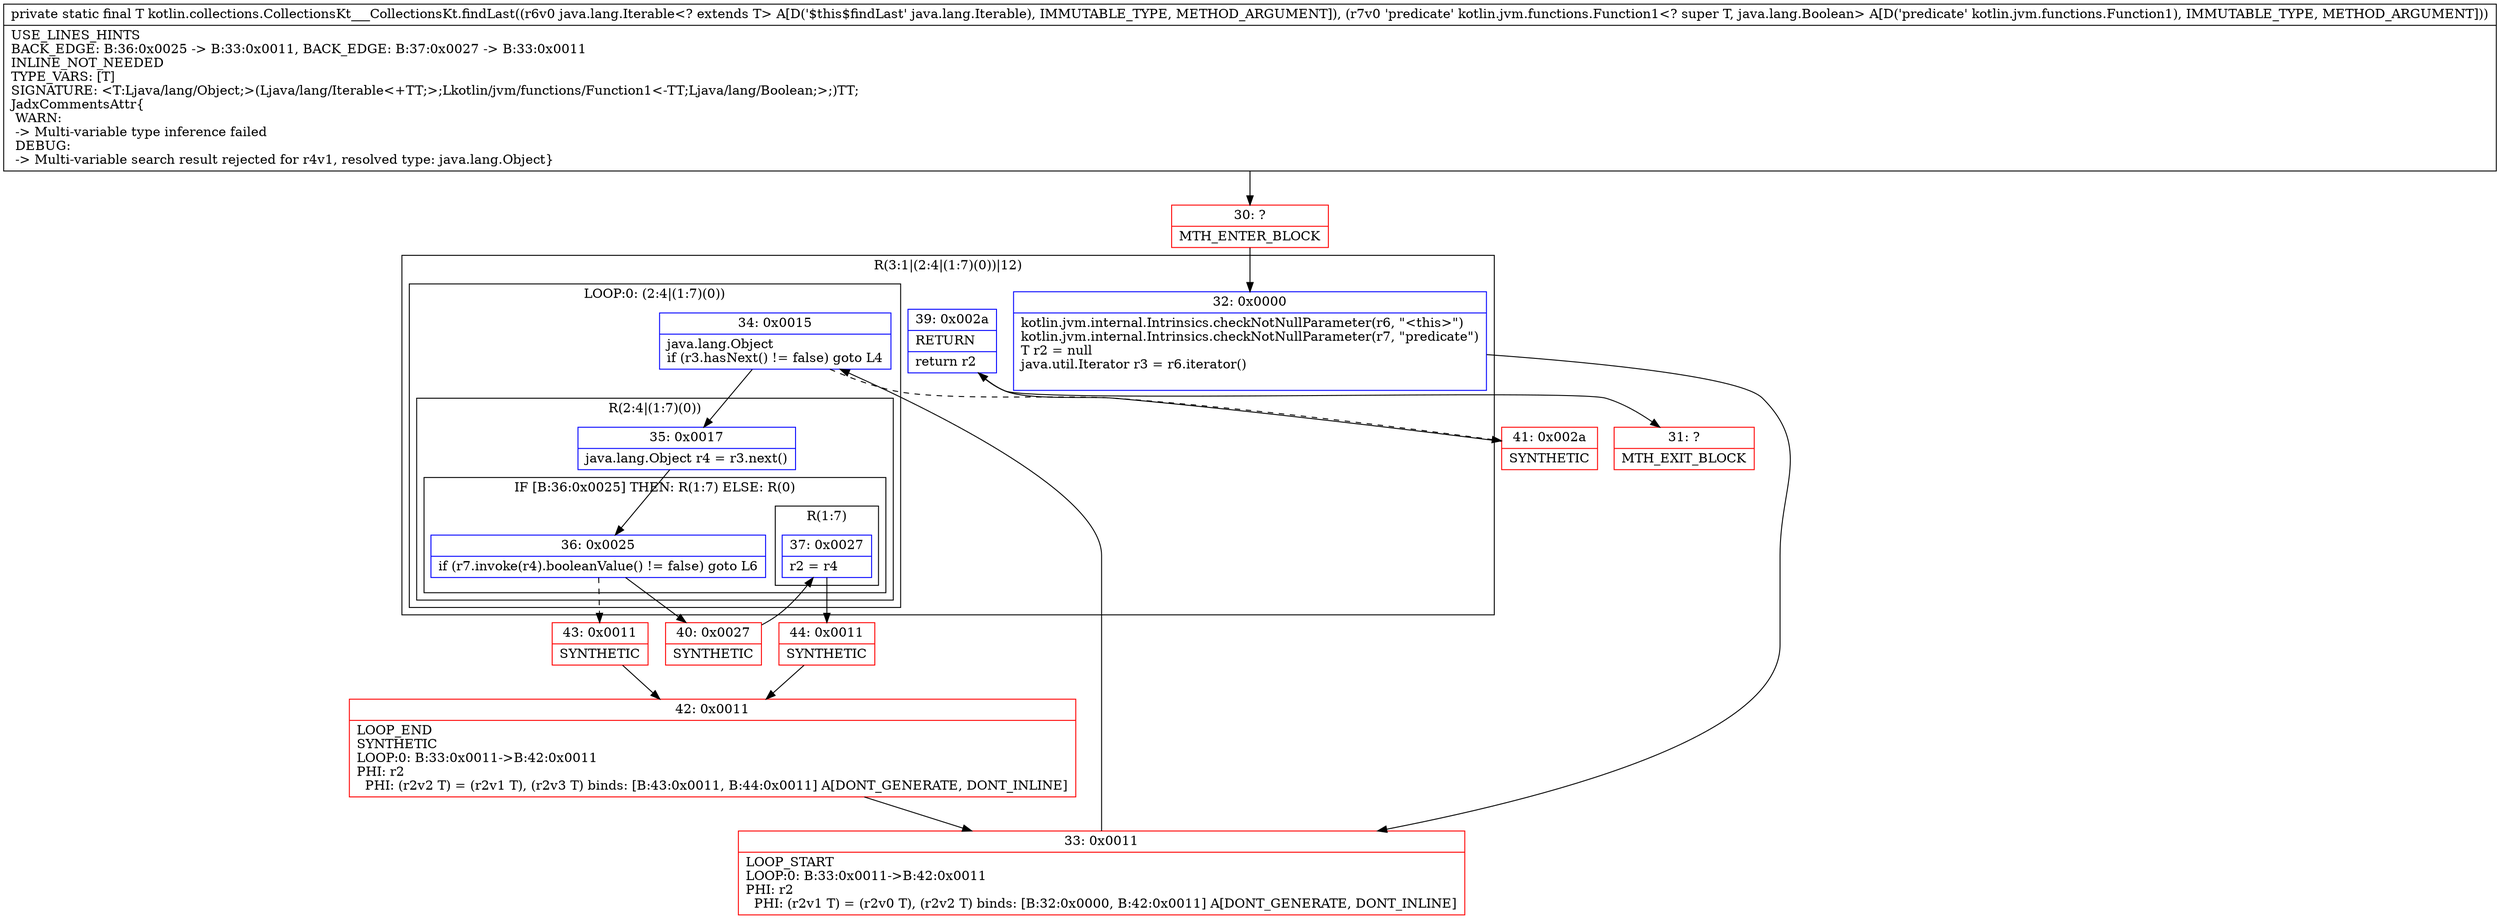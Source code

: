digraph "CFG forkotlin.collections.CollectionsKt___CollectionsKt.findLast(Ljava\/lang\/Iterable;Lkotlin\/jvm\/functions\/Function1;)Ljava\/lang\/Object;" {
subgraph cluster_Region_1960309605 {
label = "R(3:1|(2:4|(1:7)(0))|12)";
node [shape=record,color=blue];
Node_32 [shape=record,label="{32\:\ 0x0000|kotlin.jvm.internal.Intrinsics.checkNotNullParameter(r6, \"\<this\>\")\lkotlin.jvm.internal.Intrinsics.checkNotNullParameter(r7, \"predicate\")\lT r2 = null\ljava.util.Iterator r3 = r6.iterator()\l\l}"];
subgraph cluster_LoopRegion_527819573 {
label = "LOOP:0: (2:4|(1:7)(0))";
node [shape=record,color=blue];
Node_34 [shape=record,label="{34\:\ 0x0015|java.lang.Object \lif (r3.hasNext() != false) goto L4\l}"];
subgraph cluster_Region_442719857 {
label = "R(2:4|(1:7)(0))";
node [shape=record,color=blue];
Node_35 [shape=record,label="{35\:\ 0x0017|java.lang.Object r4 = r3.next()\l}"];
subgraph cluster_IfRegion_183398609 {
label = "IF [B:36:0x0025] THEN: R(1:7) ELSE: R(0)";
node [shape=record,color=blue];
Node_36 [shape=record,label="{36\:\ 0x0025|if (r7.invoke(r4).booleanValue() != false) goto L6\l}"];
subgraph cluster_Region_1772371100 {
label = "R(1:7)";
node [shape=record,color=blue];
Node_37 [shape=record,label="{37\:\ 0x0027|r2 = r4\l}"];
}
subgraph cluster_Region_599453497 {
label = "R(0)";
node [shape=record,color=blue];
}
}
}
}
Node_39 [shape=record,label="{39\:\ 0x002a|RETURN\l|return r2\l}"];
}
Node_30 [shape=record,color=red,label="{30\:\ ?|MTH_ENTER_BLOCK\l}"];
Node_33 [shape=record,color=red,label="{33\:\ 0x0011|LOOP_START\lLOOP:0: B:33:0x0011\-\>B:42:0x0011\lPHI: r2 \l  PHI: (r2v1 T) = (r2v0 T), (r2v2 T) binds: [B:32:0x0000, B:42:0x0011] A[DONT_GENERATE, DONT_INLINE]\l}"];
Node_40 [shape=record,color=red,label="{40\:\ 0x0027|SYNTHETIC\l}"];
Node_44 [shape=record,color=red,label="{44\:\ 0x0011|SYNTHETIC\l}"];
Node_42 [shape=record,color=red,label="{42\:\ 0x0011|LOOP_END\lSYNTHETIC\lLOOP:0: B:33:0x0011\-\>B:42:0x0011\lPHI: r2 \l  PHI: (r2v2 T) = (r2v1 T), (r2v3 T) binds: [B:43:0x0011, B:44:0x0011] A[DONT_GENERATE, DONT_INLINE]\l}"];
Node_43 [shape=record,color=red,label="{43\:\ 0x0011|SYNTHETIC\l}"];
Node_41 [shape=record,color=red,label="{41\:\ 0x002a|SYNTHETIC\l}"];
Node_31 [shape=record,color=red,label="{31\:\ ?|MTH_EXIT_BLOCK\l}"];
MethodNode[shape=record,label="{private static final T kotlin.collections.CollectionsKt___CollectionsKt.findLast((r6v0 java.lang.Iterable\<? extends T\> A[D('$this$findLast' java.lang.Iterable), IMMUTABLE_TYPE, METHOD_ARGUMENT]), (r7v0 'predicate' kotlin.jvm.functions.Function1\<? super T, java.lang.Boolean\> A[D('predicate' kotlin.jvm.functions.Function1), IMMUTABLE_TYPE, METHOD_ARGUMENT]))  | USE_LINES_HINTS\lBACK_EDGE: B:36:0x0025 \-\> B:33:0x0011, BACK_EDGE: B:37:0x0027 \-\> B:33:0x0011\lINLINE_NOT_NEEDED\lTYPE_VARS: [T]\lSIGNATURE: \<T:Ljava\/lang\/Object;\>(Ljava\/lang\/Iterable\<+TT;\>;Lkotlin\/jvm\/functions\/Function1\<\-TT;Ljava\/lang\/Boolean;\>;)TT;\lJadxCommentsAttr\{\l WARN: \l \-\> Multi\-variable type inference failed\l DEBUG: \l \-\> Multi\-variable search result rejected for r4v1, resolved type: java.lang.Object\}\l}"];
MethodNode -> Node_30;Node_32 -> Node_33;
Node_34 -> Node_35;
Node_34 -> Node_41[style=dashed];
Node_35 -> Node_36;
Node_36 -> Node_40;
Node_36 -> Node_43[style=dashed];
Node_37 -> Node_44;
Node_39 -> Node_31;
Node_30 -> Node_32;
Node_33 -> Node_34;
Node_40 -> Node_37;
Node_44 -> Node_42;
Node_42 -> Node_33;
Node_43 -> Node_42;
Node_41 -> Node_39;
}

